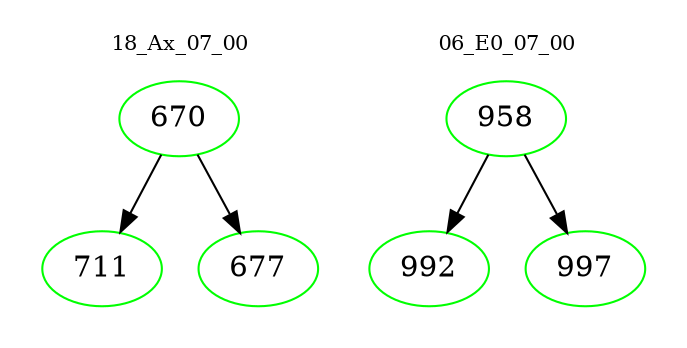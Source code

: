 digraph{
subgraph cluster_0 {
color = white
label = "18_Ax_07_00";
fontsize=10;
T0_670 [label="670", color="green"]
T0_670 -> T0_711 [color="black"]
T0_711 [label="711", color="green"]
T0_670 -> T0_677 [color="black"]
T0_677 [label="677", color="green"]
}
subgraph cluster_1 {
color = white
label = "06_E0_07_00";
fontsize=10;
T1_958 [label="958", color="green"]
T1_958 -> T1_992 [color="black"]
T1_992 [label="992", color="green"]
T1_958 -> T1_997 [color="black"]
T1_997 [label="997", color="green"]
}
}
